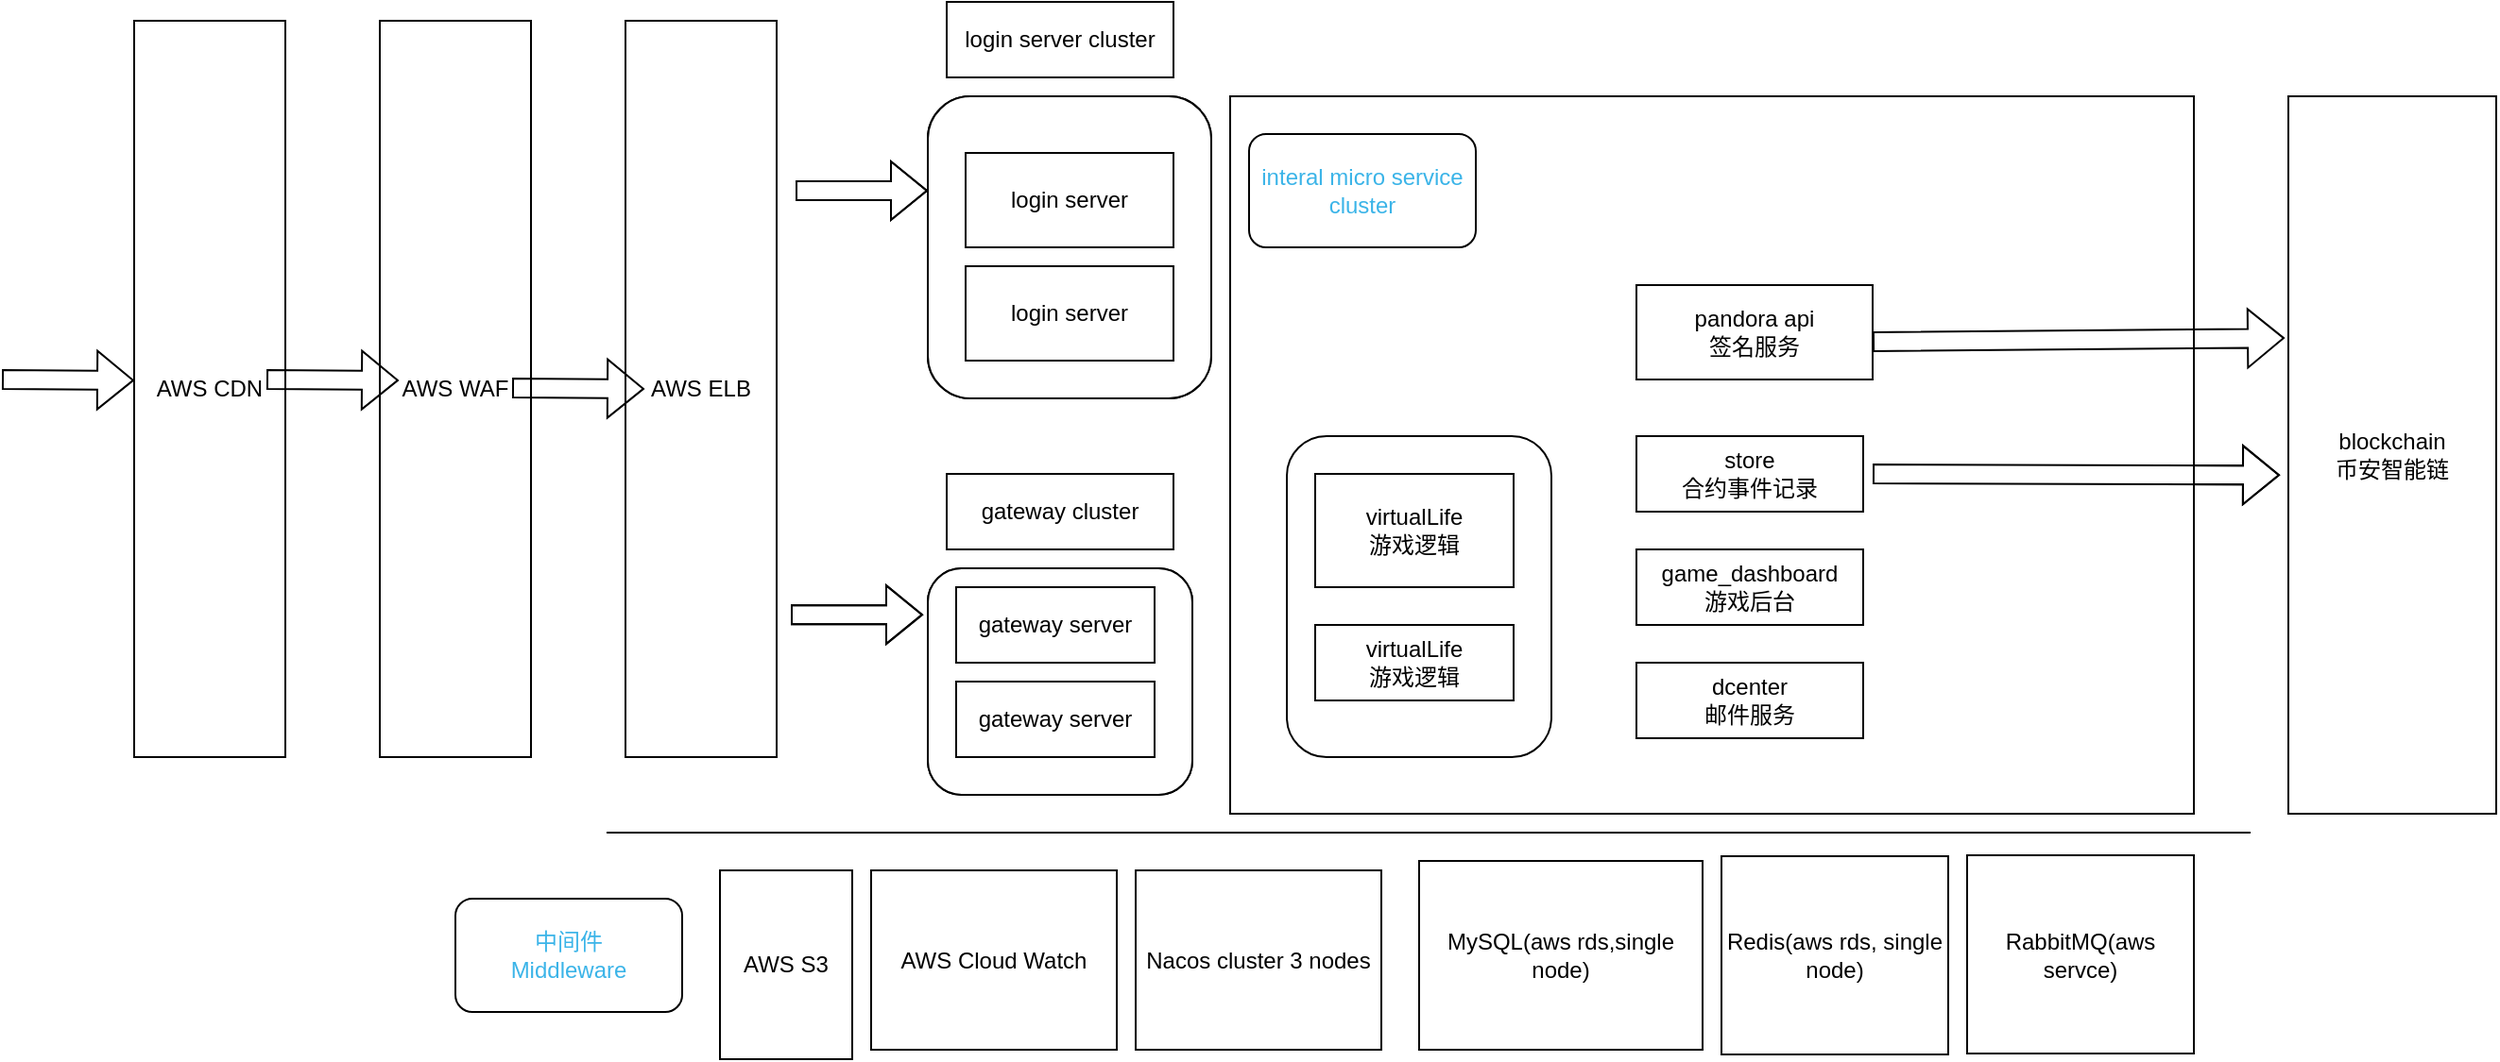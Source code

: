 <mxfile version="21.2.1" type="github">
  <diagram name="第 1 页" id="mnbAo52HXt2Mq754c5h-">
    <mxGraphModel dx="2021" dy="677" grid="1" gridSize="10" guides="1" tooltips="1" connect="1" arrows="1" fold="1" page="1" pageScale="1" pageWidth="827" pageHeight="1169" math="0" shadow="0">
      <root>
        <mxCell id="0" />
        <mxCell id="1" parent="0" />
        <mxCell id="G5Z3E-KPkCmhoGa5PnVb-34" value="" style="rounded=0;whiteSpace=wrap;html=1;" parent="1" vertex="1">
          <mxGeometry x="360" y="130" width="510" height="380" as="geometry" />
        </mxCell>
        <mxCell id="G5Z3E-KPkCmhoGa5PnVb-3" value="" style="rounded=1;whiteSpace=wrap;html=1;" parent="1" vertex="1">
          <mxGeometry x="200" y="130" width="150" height="160" as="geometry" />
        </mxCell>
        <mxCell id="G5Z3E-KPkCmhoGa5PnVb-1" value="realm&lt;br&gt;登录服务器&lt;br&gt;" style="rounded=0;whiteSpace=wrap;html=1;" parent="1" vertex="1">
          <mxGeometry x="220" y="160" width="110" height="50" as="geometry" />
        </mxCell>
        <mxCell id="G5Z3E-KPkCmhoGa5PnVb-2" value="realm&lt;br&gt;登录服务器&lt;br&gt;" style="rounded=0;whiteSpace=wrap;html=1;" parent="1" vertex="1">
          <mxGeometry x="220" y="220" width="110" height="50" as="geometry" />
        </mxCell>
        <mxCell id="G5Z3E-KPkCmhoGa5PnVb-7" value="登录集群" style="rounded=0;whiteSpace=wrap;html=1;" parent="1" vertex="1">
          <mxGeometry x="210" y="80" width="120" height="40" as="geometry" />
        </mxCell>
        <mxCell id="G5Z3E-KPkCmhoGa5PnVb-8" value="" style="rounded=1;whiteSpace=wrap;html=1;" parent="1" vertex="1">
          <mxGeometry x="390" y="310" width="140" height="170" as="geometry" />
        </mxCell>
        <mxCell id="G5Z3E-KPkCmhoGa5PnVb-9" value="virtualLife&lt;br&gt;游戏逻辑" style="rounded=0;whiteSpace=wrap;html=1;" parent="1" vertex="1">
          <mxGeometry x="405" y="330" width="105" height="60" as="geometry" />
        </mxCell>
        <mxCell id="G5Z3E-KPkCmhoGa5PnVb-10" value="virtualLife&lt;br&gt;游戏逻辑" style="rounded=0;whiteSpace=wrap;html=1;" parent="1" vertex="1">
          <mxGeometry x="405" y="410" width="105" height="40" as="geometry" />
        </mxCell>
        <mxCell id="G5Z3E-KPkCmhoGa5PnVb-13" value="Nacos集群（3节点）&lt;br&gt;服务发现与配置中心" style="rounded=0;whiteSpace=wrap;html=1;" parent="1" vertex="1">
          <mxGeometry x="310" y="540" width="130" height="95" as="geometry" />
        </mxCell>
        <mxCell id="G5Z3E-KPkCmhoGa5PnVb-15" value="" style="rounded=1;whiteSpace=wrap;html=1;" parent="1" vertex="1">
          <mxGeometry x="200" y="380" width="140" height="120" as="geometry" />
        </mxCell>
        <mxCell id="G5Z3E-KPkCmhoGa5PnVb-16" value="comet" style="rounded=0;whiteSpace=wrap;html=1;" parent="1" vertex="1">
          <mxGeometry x="215" y="390" width="105" height="40" as="geometry" />
        </mxCell>
        <mxCell id="G5Z3E-KPkCmhoGa5PnVb-17" value="comet" style="rounded=0;whiteSpace=wrap;html=1;" parent="1" vertex="1">
          <mxGeometry x="215" y="440" width="105" height="40" as="geometry" />
        </mxCell>
        <mxCell id="G5Z3E-KPkCmhoGa5PnVb-18" value="网关集群" style="rounded=0;whiteSpace=wrap;html=1;" parent="1" vertex="1">
          <mxGeometry x="210" y="330" width="120" height="40" as="geometry" />
        </mxCell>
        <mxCell id="G5Z3E-KPkCmhoGa5PnVb-19" value="MySQL（单节点）" style="rounded=0;whiteSpace=wrap;html=1;" parent="1" vertex="1">
          <mxGeometry x="460" y="535" width="150" height="100" as="geometry" />
        </mxCell>
        <mxCell id="G5Z3E-KPkCmhoGa5PnVb-20" value="Redis（单节点）" style="rounded=0;whiteSpace=wrap;html=1;" parent="1" vertex="1">
          <mxGeometry x="620" y="532.5" width="120" height="105" as="geometry" />
        </mxCell>
        <mxCell id="G5Z3E-KPkCmhoGa5PnVb-22" value="" style="endArrow=none;html=1;rounded=0;" parent="1" edge="1">
          <mxGeometry width="50" height="50" relative="1" as="geometry">
            <mxPoint x="160" y="520" as="sourcePoint" />
            <mxPoint x="870" y="520" as="targetPoint" />
          </mxGeometry>
        </mxCell>
        <mxCell id="G5Z3E-KPkCmhoGa5PnVb-26" value="" style="shape=flexArrow;endArrow=classic;html=1;rounded=0;" parent="1" edge="1">
          <mxGeometry width="50" height="50" relative="1" as="geometry">
            <mxPoint x="130" y="180" as="sourcePoint" />
            <mxPoint x="200" y="180" as="targetPoint" />
          </mxGeometry>
        </mxCell>
        <mxCell id="G5Z3E-KPkCmhoGa5PnVb-28" value="" style="shape=flexArrow;endArrow=classic;html=1;rounded=0;" parent="1" edge="1">
          <mxGeometry width="50" height="50" relative="1" as="geometry">
            <mxPoint x="127.5" y="404.57" as="sourcePoint" />
            <mxPoint x="197.5" y="404.57" as="targetPoint" />
          </mxGeometry>
        </mxCell>
        <mxCell id="G5Z3E-KPkCmhoGa5PnVb-29" value="RabbitMQ" style="rounded=0;whiteSpace=wrap;html=1;" parent="1" vertex="1">
          <mxGeometry x="750" y="532" width="120" height="105" as="geometry" />
        </mxCell>
        <mxCell id="G5Z3E-KPkCmhoGa5PnVb-35" value="store&lt;br&gt;合约事件记录" style="rounded=0;whiteSpace=wrap;html=1;" parent="1" vertex="1">
          <mxGeometry x="575" y="310" width="120" height="40" as="geometry" />
        </mxCell>
        <mxCell id="G5Z3E-KPkCmhoGa5PnVb-37" value="game_dashboard&lt;br&gt;游戏后台" style="rounded=0;whiteSpace=wrap;html=1;" parent="1" vertex="1">
          <mxGeometry x="575" y="370" width="120" height="40" as="geometry" />
        </mxCell>
        <mxCell id="G5Z3E-KPkCmhoGa5PnVb-38" value="dcenter&lt;br&gt;邮件服务" style="rounded=0;whiteSpace=wrap;html=1;" parent="1" vertex="1">
          <mxGeometry x="575" y="430" width="120" height="40" as="geometry" />
        </mxCell>
        <mxCell id="G5Z3E-KPkCmhoGa5PnVb-39" value="&lt;font color=&quot;#3bb4e8&quot;&gt;内部微服务集群&lt;/font&gt;" style="rounded=1;whiteSpace=wrap;html=1;" parent="1" vertex="1">
          <mxGeometry x="370" y="150" width="120" height="60" as="geometry" />
        </mxCell>
        <mxCell id="G5Z3E-KPkCmhoGa5PnVb-41" value="币安智能链" style="rounded=0;whiteSpace=wrap;html=1;" parent="1" vertex="1">
          <mxGeometry x="920" y="130" width="110" height="380" as="geometry" />
        </mxCell>
        <mxCell id="G5Z3E-KPkCmhoGa5PnVb-43" value="" style="shape=flexArrow;endArrow=classic;html=1;rounded=0;entryX=-0.041;entryY=0.528;entryDx=0;entryDy=0;entryPerimeter=0;" parent="1" target="G5Z3E-KPkCmhoGa5PnVb-41" edge="1">
          <mxGeometry width="50" height="50" relative="1" as="geometry">
            <mxPoint x="700" y="330" as="sourcePoint" />
            <mxPoint x="770" y="330" as="targetPoint" />
          </mxGeometry>
        </mxCell>
        <mxCell id="40k8midxnQUzMX0EVWL1-1" value="" style="rounded=0;whiteSpace=wrap;html=1;" vertex="1" parent="1">
          <mxGeometry x="360" y="130" width="510" height="380" as="geometry" />
        </mxCell>
        <mxCell id="40k8midxnQUzMX0EVWL1-2" value="" style="rounded=1;whiteSpace=wrap;html=1;" vertex="1" parent="1">
          <mxGeometry x="200" y="130" width="150" height="160" as="geometry" />
        </mxCell>
        <mxCell id="40k8midxnQUzMX0EVWL1-3" value="login server" style="rounded=0;whiteSpace=wrap;html=1;" vertex="1" parent="1">
          <mxGeometry x="220" y="160" width="110" height="50" as="geometry" />
        </mxCell>
        <mxCell id="40k8midxnQUzMX0EVWL1-4" value="login server" style="rounded=0;whiteSpace=wrap;html=1;" vertex="1" parent="1">
          <mxGeometry x="220" y="220" width="110" height="50" as="geometry" />
        </mxCell>
        <mxCell id="40k8midxnQUzMX0EVWL1-5" value="login server cluster" style="rounded=0;whiteSpace=wrap;html=1;" vertex="1" parent="1">
          <mxGeometry x="210" y="80" width="120" height="40" as="geometry" />
        </mxCell>
        <mxCell id="40k8midxnQUzMX0EVWL1-6" value="" style="rounded=1;whiteSpace=wrap;html=1;" vertex="1" parent="1">
          <mxGeometry x="390" y="310" width="140" height="170" as="geometry" />
        </mxCell>
        <mxCell id="40k8midxnQUzMX0EVWL1-7" value="virtualLife&lt;br&gt;游戏逻辑" style="rounded=0;whiteSpace=wrap;html=1;" vertex="1" parent="1">
          <mxGeometry x="405" y="330" width="105" height="60" as="geometry" />
        </mxCell>
        <mxCell id="40k8midxnQUzMX0EVWL1-8" value="virtualLife&lt;br&gt;游戏逻辑" style="rounded=0;whiteSpace=wrap;html=1;" vertex="1" parent="1">
          <mxGeometry x="405" y="410" width="105" height="40" as="geometry" />
        </mxCell>
        <mxCell id="40k8midxnQUzMX0EVWL1-9" value="Nacos cluster 3 nodes" style="rounded=0;whiteSpace=wrap;html=1;" vertex="1" parent="1">
          <mxGeometry x="310" y="540" width="130" height="95" as="geometry" />
        </mxCell>
        <mxCell id="40k8midxnQUzMX0EVWL1-10" value="" style="rounded=1;whiteSpace=wrap;html=1;" vertex="1" parent="1">
          <mxGeometry x="200" y="380" width="140" height="120" as="geometry" />
        </mxCell>
        <mxCell id="40k8midxnQUzMX0EVWL1-11" value="gateway server" style="rounded=0;whiteSpace=wrap;html=1;" vertex="1" parent="1">
          <mxGeometry x="215" y="390" width="105" height="40" as="geometry" />
        </mxCell>
        <mxCell id="40k8midxnQUzMX0EVWL1-12" value="gateway server" style="rounded=0;whiteSpace=wrap;html=1;" vertex="1" parent="1">
          <mxGeometry x="215" y="440" width="105" height="40" as="geometry" />
        </mxCell>
        <mxCell id="40k8midxnQUzMX0EVWL1-13" value="gateway cluster" style="rounded=0;whiteSpace=wrap;html=1;" vertex="1" parent="1">
          <mxGeometry x="210" y="330" width="120" height="40" as="geometry" />
        </mxCell>
        <mxCell id="40k8midxnQUzMX0EVWL1-14" value="MySQL(aws rds,single node)" style="rounded=0;whiteSpace=wrap;html=1;" vertex="1" parent="1">
          <mxGeometry x="460" y="535" width="150" height="100" as="geometry" />
        </mxCell>
        <mxCell id="40k8midxnQUzMX0EVWL1-15" value="Redis(aws rds, single node)" style="rounded=0;whiteSpace=wrap;html=1;" vertex="1" parent="1">
          <mxGeometry x="620" y="532.5" width="120" height="105" as="geometry" />
        </mxCell>
        <mxCell id="40k8midxnQUzMX0EVWL1-16" value="" style="endArrow=none;html=1;rounded=0;" edge="1" parent="1">
          <mxGeometry width="50" height="50" relative="1" as="geometry">
            <mxPoint x="30" y="520" as="sourcePoint" />
            <mxPoint x="900" y="520" as="targetPoint" />
          </mxGeometry>
        </mxCell>
        <mxCell id="40k8midxnQUzMX0EVWL1-17" value="" style="shape=flexArrow;endArrow=classic;html=1;rounded=0;" edge="1" parent="1">
          <mxGeometry width="50" height="50" relative="1" as="geometry">
            <mxPoint x="-290" y="280" as="sourcePoint" />
            <mxPoint x="-220" y="280.44" as="targetPoint" />
          </mxGeometry>
        </mxCell>
        <mxCell id="40k8midxnQUzMX0EVWL1-18" value="" style="shape=flexArrow;endArrow=classic;html=1;rounded=0;" edge="1" parent="1">
          <mxGeometry width="50" height="50" relative="1" as="geometry">
            <mxPoint x="130" y="180" as="sourcePoint" />
            <mxPoint x="200" y="180" as="targetPoint" />
          </mxGeometry>
        </mxCell>
        <mxCell id="40k8midxnQUzMX0EVWL1-19" value="AWS WAF" style="rounded=0;whiteSpace=wrap;html=1;" vertex="1" parent="1">
          <mxGeometry x="-90" y="90" width="80" height="390" as="geometry" />
        </mxCell>
        <mxCell id="40k8midxnQUzMX0EVWL1-20" value="" style="shape=flexArrow;endArrow=classic;html=1;rounded=0;" edge="1" parent="1">
          <mxGeometry width="50" height="50" relative="1" as="geometry">
            <mxPoint x="127.5" y="404.57" as="sourcePoint" />
            <mxPoint x="197.5" y="404.57" as="targetPoint" />
          </mxGeometry>
        </mxCell>
        <mxCell id="40k8midxnQUzMX0EVWL1-21" value="RabbitMQ(aws servce)" style="rounded=0;whiteSpace=wrap;html=1;" vertex="1" parent="1">
          <mxGeometry x="750" y="532" width="120" height="105" as="geometry" />
        </mxCell>
        <mxCell id="40k8midxnQUzMX0EVWL1-22" value="store&lt;br&gt;合约事件记录" style="rounded=0;whiteSpace=wrap;html=1;" vertex="1" parent="1">
          <mxGeometry x="575" y="310" width="120" height="40" as="geometry" />
        </mxCell>
        <mxCell id="40k8midxnQUzMX0EVWL1-23" value="game_dashboard&lt;br&gt;游戏后台" style="rounded=0;whiteSpace=wrap;html=1;" vertex="1" parent="1">
          <mxGeometry x="575" y="370" width="120" height="40" as="geometry" />
        </mxCell>
        <mxCell id="40k8midxnQUzMX0EVWL1-24" value="dcenter&lt;br&gt;邮件服务" style="rounded=0;whiteSpace=wrap;html=1;" vertex="1" parent="1">
          <mxGeometry x="575" y="430" width="120" height="40" as="geometry" />
        </mxCell>
        <mxCell id="40k8midxnQUzMX0EVWL1-25" value="&lt;font color=&quot;#3bb4e8&quot;&gt;interal micro service cluster&lt;/font&gt;" style="rounded=1;whiteSpace=wrap;html=1;" vertex="1" parent="1">
          <mxGeometry x="370" y="150" width="120" height="60" as="geometry" />
        </mxCell>
        <mxCell id="40k8midxnQUzMX0EVWL1-26" value="&lt;font color=&quot;#3bb4e8&quot;&gt;中间件&lt;br&gt;Middleware&lt;br&gt;&lt;/font&gt;" style="rounded=1;whiteSpace=wrap;html=1;" vertex="1" parent="1">
          <mxGeometry x="-50" y="555" width="120" height="60" as="geometry" />
        </mxCell>
        <mxCell id="40k8midxnQUzMX0EVWL1-27" value="blockchain&lt;br&gt;币安智能链" style="rounded=0;whiteSpace=wrap;html=1;" vertex="1" parent="1">
          <mxGeometry x="920" y="130" width="110" height="380" as="geometry" />
        </mxCell>
        <mxCell id="40k8midxnQUzMX0EVWL1-28" value="" style="shape=flexArrow;endArrow=classic;html=1;rounded=0;entryX=-0.041;entryY=0.528;entryDx=0;entryDy=0;entryPerimeter=0;" edge="1" parent="1" target="40k8midxnQUzMX0EVWL1-27">
          <mxGeometry width="50" height="50" relative="1" as="geometry">
            <mxPoint x="700" y="330" as="sourcePoint" />
            <mxPoint x="770" y="330" as="targetPoint" />
          </mxGeometry>
        </mxCell>
        <mxCell id="40k8midxnQUzMX0EVWL1-29" value="AWS ELB" style="rounded=0;whiteSpace=wrap;html=1;" vertex="1" parent="1">
          <mxGeometry x="40" y="90" width="80" height="390" as="geometry" />
        </mxCell>
        <mxCell id="40k8midxnQUzMX0EVWL1-30" value="AWS CDN" style="rounded=0;whiteSpace=wrap;html=1;" vertex="1" parent="1">
          <mxGeometry x="-220" y="90" width="80" height="390" as="geometry" />
        </mxCell>
        <mxCell id="40k8midxnQUzMX0EVWL1-31" value="" style="shape=flexArrow;endArrow=classic;html=1;rounded=0;" edge="1" parent="1">
          <mxGeometry width="50" height="50" relative="1" as="geometry">
            <mxPoint x="-150" y="280" as="sourcePoint" />
            <mxPoint x="-80" y="280.44" as="targetPoint" />
          </mxGeometry>
        </mxCell>
        <mxCell id="40k8midxnQUzMX0EVWL1-32" value="" style="shape=flexArrow;endArrow=classic;html=1;rounded=0;" edge="1" parent="1">
          <mxGeometry width="50" height="50" relative="1" as="geometry">
            <mxPoint x="-20" y="284.5" as="sourcePoint" />
            <mxPoint x="50" y="284.94" as="targetPoint" />
          </mxGeometry>
        </mxCell>
        <mxCell id="40k8midxnQUzMX0EVWL1-33" value="pandora api&lt;br&gt;签名服务" style="rounded=0;whiteSpace=wrap;html=1;" vertex="1" parent="1">
          <mxGeometry x="575" y="230" width="125" height="50" as="geometry" />
        </mxCell>
        <mxCell id="40k8midxnQUzMX0EVWL1-34" value="" style="shape=flexArrow;endArrow=classic;html=1;rounded=0;entryX=-0.018;entryY=0.337;entryDx=0;entryDy=0;entryPerimeter=0;" edge="1" parent="1" target="40k8midxnQUzMX0EVWL1-27">
          <mxGeometry width="50" height="50" relative="1" as="geometry">
            <mxPoint x="700" y="260" as="sourcePoint" />
            <mxPoint x="750" y="210" as="targetPoint" />
          </mxGeometry>
        </mxCell>
        <mxCell id="40k8midxnQUzMX0EVWL1-35" value="AWS Cloud Watch" style="rounded=0;whiteSpace=wrap;html=1;" vertex="1" parent="1">
          <mxGeometry x="170" y="540" width="130" height="95" as="geometry" />
        </mxCell>
        <mxCell id="40k8midxnQUzMX0EVWL1-36" value="AWS S3" style="rounded=0;whiteSpace=wrap;html=1;" vertex="1" parent="1">
          <mxGeometry x="90" y="540" width="70" height="100" as="geometry" />
        </mxCell>
      </root>
    </mxGraphModel>
  </diagram>
</mxfile>
